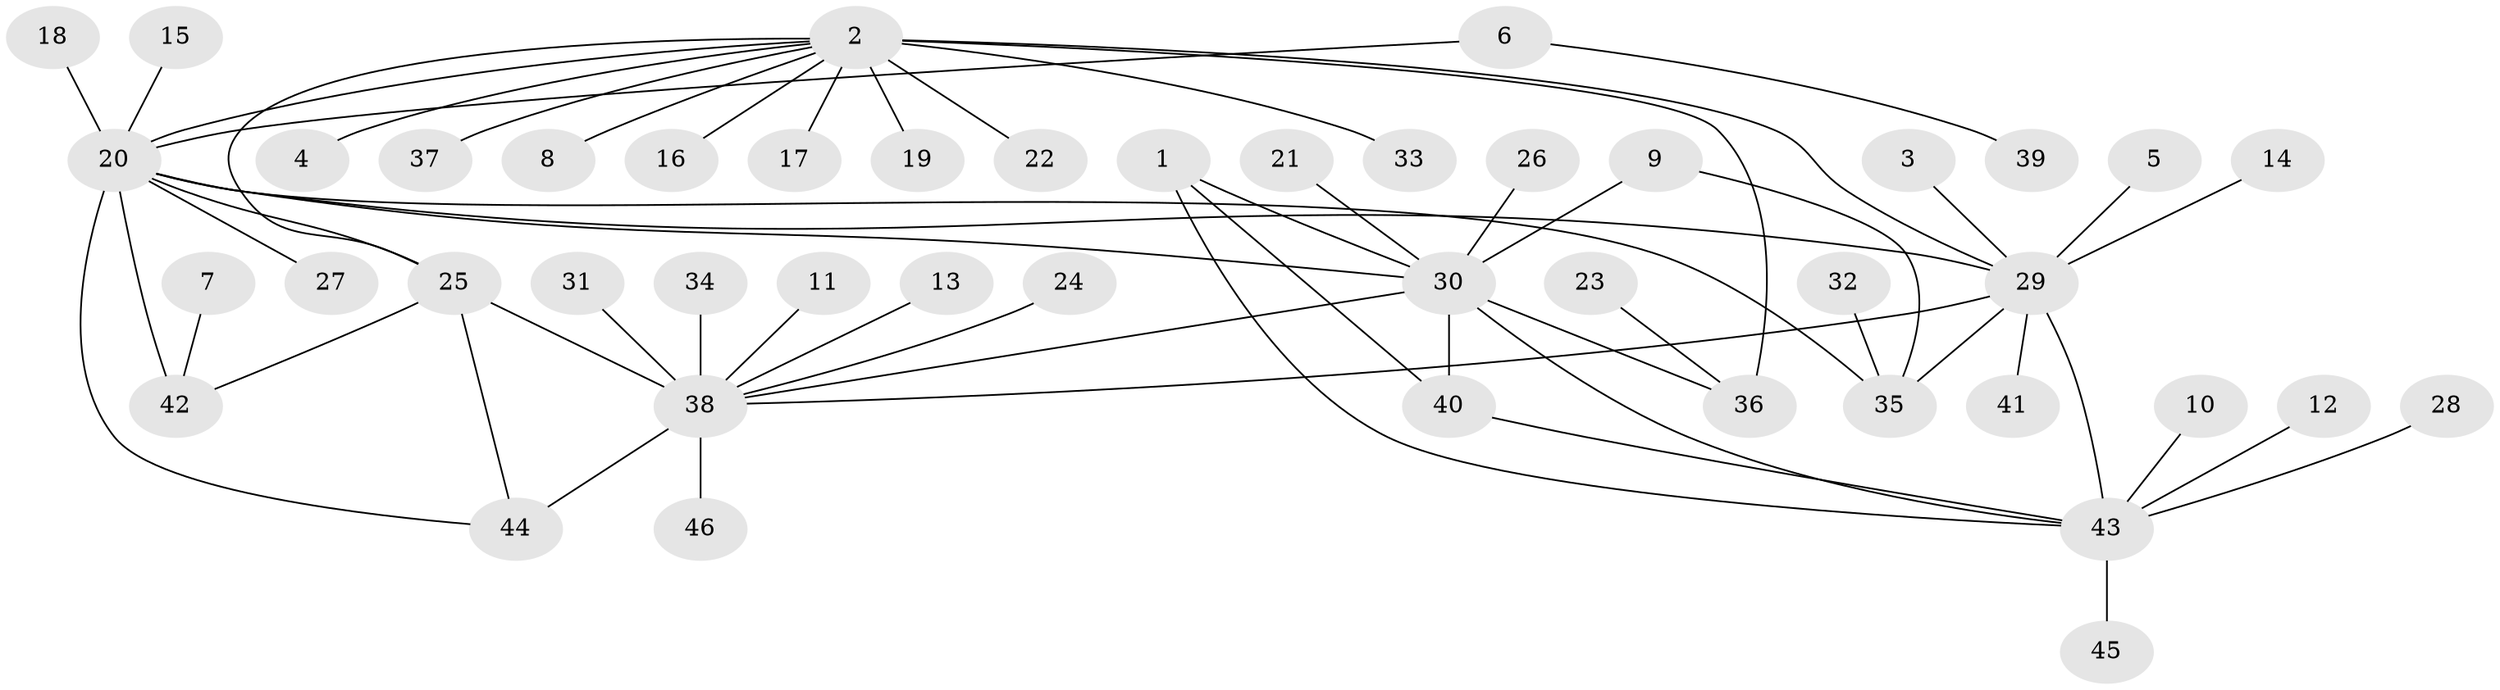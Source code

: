 // original degree distribution, {4: 0.043478260869565216, 12: 0.03260869565217391, 8: 0.010869565217391304, 5: 0.043478260869565216, 6: 0.021739130434782608, 7: 0.03260869565217391, 11: 0.010869565217391304, 3: 0.05434782608695652, 10: 0.010869565217391304, 1: 0.5978260869565217, 2: 0.14130434782608695}
// Generated by graph-tools (version 1.1) at 2025/26/03/09/25 03:26:46]
// undirected, 46 vertices, 59 edges
graph export_dot {
graph [start="1"]
  node [color=gray90,style=filled];
  1;
  2;
  3;
  4;
  5;
  6;
  7;
  8;
  9;
  10;
  11;
  12;
  13;
  14;
  15;
  16;
  17;
  18;
  19;
  20;
  21;
  22;
  23;
  24;
  25;
  26;
  27;
  28;
  29;
  30;
  31;
  32;
  33;
  34;
  35;
  36;
  37;
  38;
  39;
  40;
  41;
  42;
  43;
  44;
  45;
  46;
  1 -- 30 [weight=1.0];
  1 -- 40 [weight=1.0];
  1 -- 43 [weight=1.0];
  2 -- 4 [weight=1.0];
  2 -- 8 [weight=1.0];
  2 -- 16 [weight=1.0];
  2 -- 17 [weight=1.0];
  2 -- 19 [weight=1.0];
  2 -- 20 [weight=1.0];
  2 -- 22 [weight=1.0];
  2 -- 25 [weight=1.0];
  2 -- 29 [weight=1.0];
  2 -- 33 [weight=1.0];
  2 -- 36 [weight=3.0];
  2 -- 37 [weight=1.0];
  3 -- 29 [weight=1.0];
  5 -- 29 [weight=1.0];
  6 -- 20 [weight=1.0];
  6 -- 39 [weight=1.0];
  7 -- 42 [weight=1.0];
  9 -- 30 [weight=1.0];
  9 -- 35 [weight=1.0];
  10 -- 43 [weight=1.0];
  11 -- 38 [weight=1.0];
  12 -- 43 [weight=1.0];
  13 -- 38 [weight=1.0];
  14 -- 29 [weight=1.0];
  15 -- 20 [weight=1.0];
  18 -- 20 [weight=1.0];
  20 -- 25 [weight=2.0];
  20 -- 27 [weight=1.0];
  20 -- 29 [weight=1.0];
  20 -- 30 [weight=1.0];
  20 -- 35 [weight=1.0];
  20 -- 42 [weight=2.0];
  20 -- 44 [weight=1.0];
  21 -- 30 [weight=1.0];
  23 -- 36 [weight=1.0];
  24 -- 38 [weight=1.0];
  25 -- 38 [weight=2.0];
  25 -- 42 [weight=1.0];
  25 -- 44 [weight=1.0];
  26 -- 30 [weight=1.0];
  28 -- 43 [weight=1.0];
  29 -- 35 [weight=4.0];
  29 -- 38 [weight=1.0];
  29 -- 41 [weight=1.0];
  29 -- 43 [weight=1.0];
  30 -- 36 [weight=1.0];
  30 -- 38 [weight=1.0];
  30 -- 40 [weight=1.0];
  30 -- 43 [weight=1.0];
  31 -- 38 [weight=1.0];
  32 -- 35 [weight=1.0];
  34 -- 38 [weight=1.0];
  38 -- 44 [weight=2.0];
  38 -- 46 [weight=1.0];
  40 -- 43 [weight=1.0];
  43 -- 45 [weight=1.0];
}
